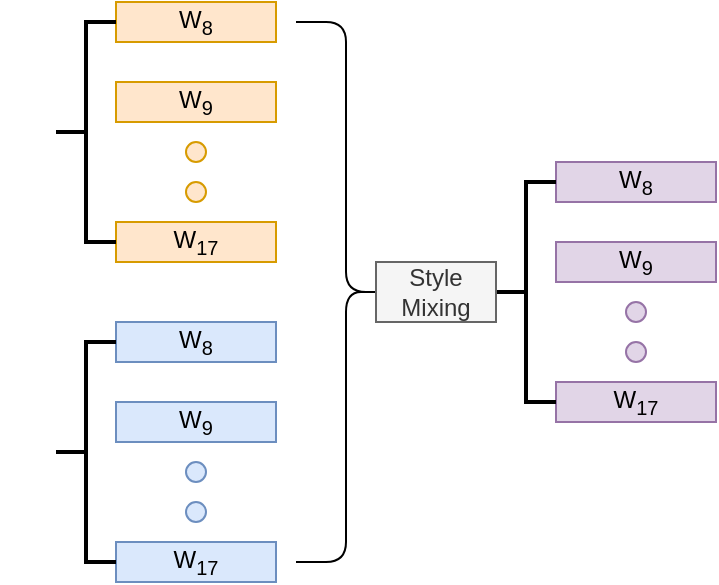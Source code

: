 <mxfile version="21.6.8" type="github">
  <diagram name="第 1 页" id="9AD9HcdSuCNx6mZRMAKC">
    <mxGraphModel dx="1434" dy="758" grid="1" gridSize="10" guides="1" tooltips="1" connect="1" arrows="1" fold="1" page="1" pageScale="1" pageWidth="827" pageHeight="1169" math="0" shadow="0">
      <root>
        <mxCell id="0" />
        <mxCell id="1" parent="0" />
        <mxCell id="mma1RW7rFgHLDuzs1-11-24" value="W&lt;sub&gt;8&lt;/sub&gt;" style="rounded=0;whiteSpace=wrap;html=1;fillColor=#ffe6cc;strokeColor=#d79b00;" parent="1" vertex="1">
          <mxGeometry x="180" y="100" width="80" height="20" as="geometry" />
        </mxCell>
        <mxCell id="mma1RW7rFgHLDuzs1-11-25" value="W&lt;sub&gt;9&lt;/sub&gt;" style="rounded=0;whiteSpace=wrap;html=1;fillColor=#ffe6cc;strokeColor=#d79b00;" parent="1" vertex="1">
          <mxGeometry x="180" y="140" width="80" height="20" as="geometry" />
        </mxCell>
        <mxCell id="mma1RW7rFgHLDuzs1-11-26" value="W&lt;sub&gt;17&lt;/sub&gt;" style="rounded=0;whiteSpace=wrap;html=1;fillColor=#ffe6cc;strokeColor=#d79b00;" parent="1" vertex="1">
          <mxGeometry x="180" y="210" width="80" height="20" as="geometry" />
        </mxCell>
        <mxCell id="mma1RW7rFgHLDuzs1-11-27" value="" style="ellipse;whiteSpace=wrap;html=1;aspect=fixed;fillColor=#ffe6cc;strokeColor=#d79b00;" parent="1" vertex="1">
          <mxGeometry x="215" y="170" width="10" height="10" as="geometry" />
        </mxCell>
        <mxCell id="mma1RW7rFgHLDuzs1-11-28" value="" style="ellipse;whiteSpace=wrap;html=1;aspect=fixed;fillColor=#ffe6cc;strokeColor=#d79b00;" parent="1" vertex="1">
          <mxGeometry x="215" y="190" width="10" height="10" as="geometry" />
        </mxCell>
        <mxCell id="mma1RW7rFgHLDuzs1-11-29" value="" style="strokeWidth=2;html=1;shape=mxgraph.flowchart.annotation_2;align=left;labelPosition=right;pointerEvents=1;" parent="1" vertex="1">
          <mxGeometry x="150" y="110" width="30" height="110" as="geometry" />
        </mxCell>
        <mxCell id="mma1RW7rFgHLDuzs1-11-30" value="W&lt;sub&gt;8&lt;/sub&gt;" style="rounded=0;whiteSpace=wrap;html=1;fillColor=#dae8fc;strokeColor=#6c8ebf;" parent="1" vertex="1">
          <mxGeometry x="180" y="260" width="80" height="20" as="geometry" />
        </mxCell>
        <mxCell id="mma1RW7rFgHLDuzs1-11-31" value="W&lt;sub&gt;9&lt;/sub&gt;" style="rounded=0;whiteSpace=wrap;html=1;fillColor=#dae8fc;strokeColor=#6c8ebf;" parent="1" vertex="1">
          <mxGeometry x="180" y="300" width="80" height="20" as="geometry" />
        </mxCell>
        <mxCell id="mma1RW7rFgHLDuzs1-11-32" value="W&lt;sub&gt;17&lt;/sub&gt;" style="rounded=0;whiteSpace=wrap;html=1;fillColor=#dae8fc;strokeColor=#6c8ebf;" parent="1" vertex="1">
          <mxGeometry x="180" y="370" width="80" height="20" as="geometry" />
        </mxCell>
        <mxCell id="mma1RW7rFgHLDuzs1-11-33" value="" style="ellipse;whiteSpace=wrap;html=1;aspect=fixed;fillColor=#dae8fc;strokeColor=#6c8ebf;" parent="1" vertex="1">
          <mxGeometry x="215" y="330" width="10" height="10" as="geometry" />
        </mxCell>
        <mxCell id="mma1RW7rFgHLDuzs1-11-34" value="" style="ellipse;whiteSpace=wrap;html=1;aspect=fixed;fillColor=#dae8fc;strokeColor=#6c8ebf;" parent="1" vertex="1">
          <mxGeometry x="215" y="350" width="10" height="10" as="geometry" />
        </mxCell>
        <mxCell id="mma1RW7rFgHLDuzs1-11-35" value="" style="strokeWidth=2;html=1;shape=mxgraph.flowchart.annotation_2;align=left;labelPosition=right;pointerEvents=1;" parent="1" vertex="1">
          <mxGeometry x="150" y="270" width="30" height="110" as="geometry" />
        </mxCell>
        <mxCell id="mma1RW7rFgHLDuzs1-11-49" style="edgeStyle=orthogonalEdgeStyle;rounded=0;orthogonalLoop=1;jettySize=auto;html=1;exitX=0.5;exitY=1;exitDx=0;exitDy=0;" parent="1" edge="1">
          <mxGeometry relative="1" as="geometry">
            <mxPoint x="130" y="180" as="sourcePoint" />
            <mxPoint x="130" y="180" as="targetPoint" />
          </mxGeometry>
        </mxCell>
        <mxCell id="M93V_a-AL0Rnu3FIWYks-1" value="" style="shape=curlyBracket;whiteSpace=wrap;html=1;rounded=1;flipH=1;labelPosition=right;verticalLabelPosition=middle;align=left;verticalAlign=middle;size=0.5;" parent="1" vertex="1">
          <mxGeometry x="270" y="110" width="50" height="270" as="geometry" />
        </mxCell>
        <mxCell id="M93V_a-AL0Rnu3FIWYks-2" value="W&lt;sub&gt;8&lt;/sub&gt;" style="rounded=0;whiteSpace=wrap;html=1;fillColor=#e1d5e7;strokeColor=#9673a6;" parent="1" vertex="1">
          <mxGeometry x="400" y="180" width="80" height="20" as="geometry" />
        </mxCell>
        <mxCell id="M93V_a-AL0Rnu3FIWYks-3" value="W&lt;sub&gt;9&lt;/sub&gt;" style="rounded=0;whiteSpace=wrap;html=1;fillColor=#e1d5e7;strokeColor=#9673a6;" parent="1" vertex="1">
          <mxGeometry x="400" y="220" width="80" height="20" as="geometry" />
        </mxCell>
        <mxCell id="M93V_a-AL0Rnu3FIWYks-4" value="W&lt;sub&gt;17&lt;/sub&gt;" style="rounded=0;whiteSpace=wrap;html=1;fillColor=#e1d5e7;strokeColor=#9673a6;" parent="1" vertex="1">
          <mxGeometry x="400" y="290" width="80" height="20" as="geometry" />
        </mxCell>
        <mxCell id="M93V_a-AL0Rnu3FIWYks-5" value="" style="ellipse;whiteSpace=wrap;html=1;aspect=fixed;fillColor=#e1d5e7;strokeColor=#9673a6;" parent="1" vertex="1">
          <mxGeometry x="435" y="250" width="10" height="10" as="geometry" />
        </mxCell>
        <mxCell id="M93V_a-AL0Rnu3FIWYks-6" value="" style="ellipse;whiteSpace=wrap;html=1;aspect=fixed;fillColor=#e1d5e7;strokeColor=#9673a6;" parent="1" vertex="1">
          <mxGeometry x="435" y="270" width="10" height="10" as="geometry" />
        </mxCell>
        <mxCell id="M93V_a-AL0Rnu3FIWYks-7" value="" style="strokeWidth=2;html=1;shape=mxgraph.flowchart.annotation_2;align=left;labelPosition=right;pointerEvents=1;" parent="1" vertex="1">
          <mxGeometry x="370" y="190" width="30" height="110" as="geometry" />
        </mxCell>
        <mxCell id="M93V_a-AL0Rnu3FIWYks-9" value="Style Mixing" style="rounded=0;whiteSpace=wrap;html=1;fillColor=#f5f5f5;fontColor=#333333;strokeColor=#666666;" parent="1" vertex="1">
          <mxGeometry x="310" y="230" width="60" height="30" as="geometry" />
        </mxCell>
      </root>
    </mxGraphModel>
  </diagram>
</mxfile>
